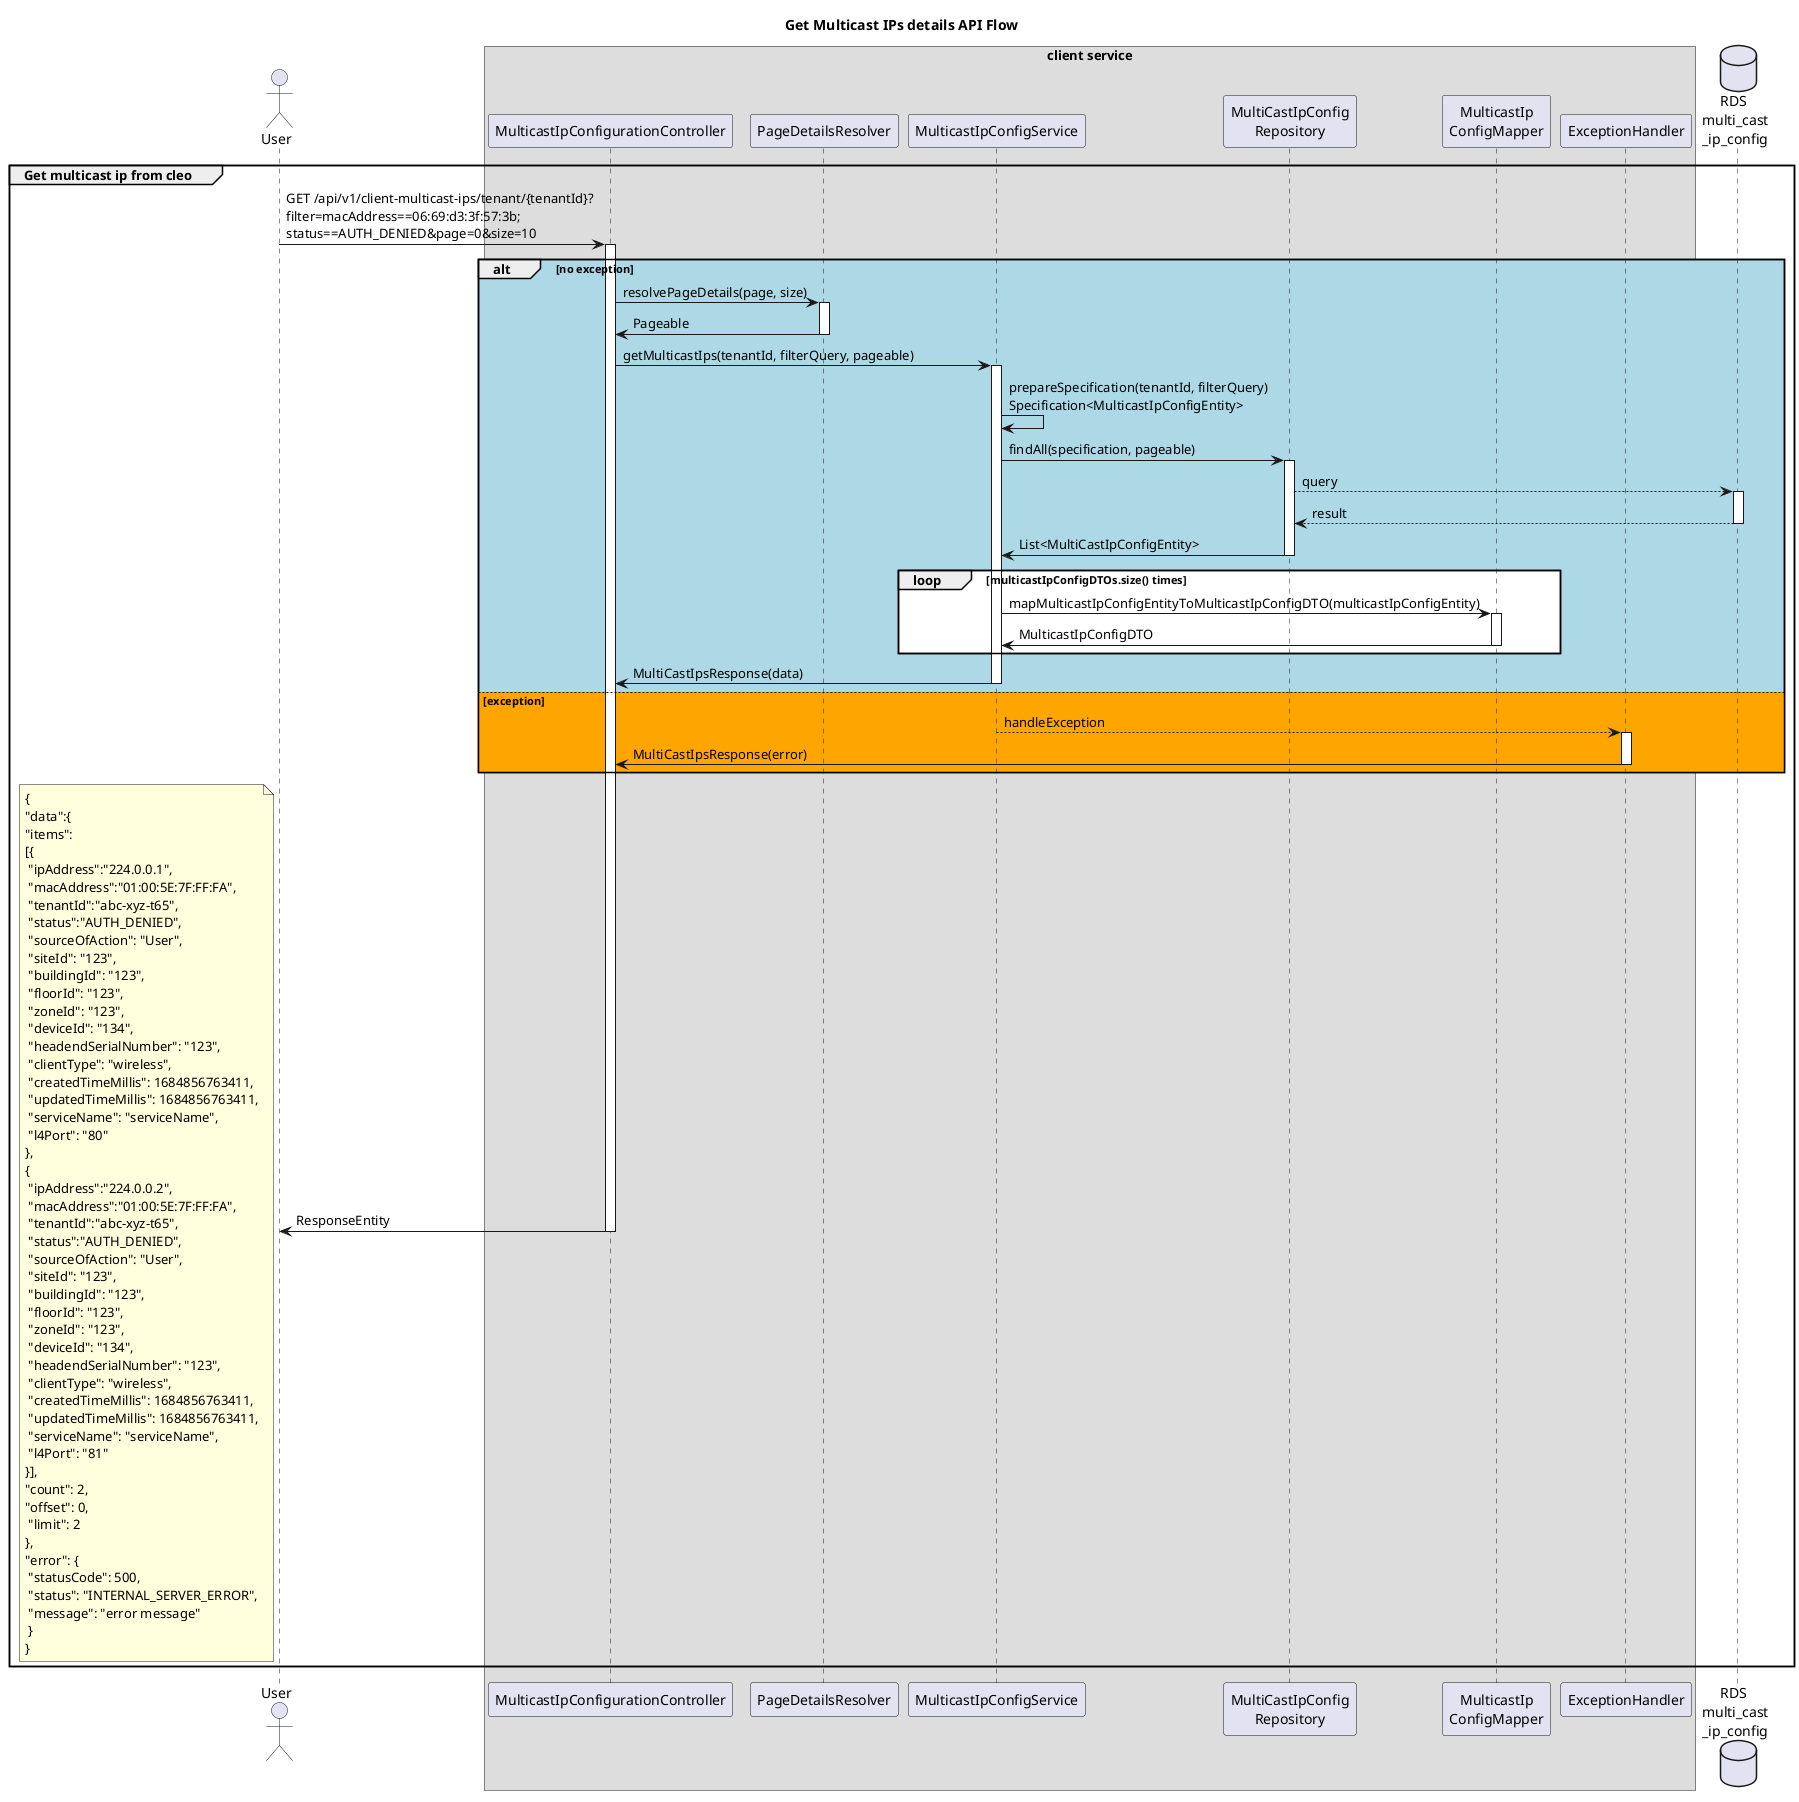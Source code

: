 @startuml

title Get Multicast IPs details API Flow

actor "User" as user
box "client service"
participant "MulticastIpConfigurationController" as mcc
participant "PageDetailsResolver" as pdr
participant "MulticastIpConfigService" as mcs
participant "MultiCastIpConfig\nRepository" as mcr
participant "MulticastIp\nConfigMapper" as mcm
participant "ExceptionHandler" as eh
end box
database "RDS \nmulti_cast\n_ip_config" as table

group Get multicast ip from cleo
	user -> mcc ++: GET /api/v1/client-multicast-ips/tenant/{tenantId}?\nfilter=macAddress==06:69:d3:3f:57:3b;\nstatus==AUTH_DENIED&page=0&size=10
	alt #LightBlue no exception
	    mcc -> pdr ++: resolvePageDetails(page, size)
	    pdr -> mcc --: Pageable
	    mcc -> mcs ++: getMulticastIps(tenantId, filterQuery, pageable)
	    mcs -> mcs : prepareSpecification(tenantId, filterQuery)\nSpecification<MulticastIpConfigEntity>
	    mcs -> mcr ++ : findAll(specification, pageable)
	    mcr --> table ++: query
	    table --> mcr --: result
	    mcr -> mcs -- : List<MultiCastIpConfigEntity>
      loop #White multicastIpConfigDTOs.size() times
        mcs -> mcm ++: mapMulticastIpConfigEntityToMulticastIpConfigDTO(multicastIpConfigEntity)
        mcm -> mcs --: MulticastIpConfigDTO
      end
    mcs -> mcc --: MultiCastIpsResponse(data)
	else #Orange exception
    mcs --> eh ++: handleException
    eh -> mcc --: MultiCastIpsResponse(error)
  end
  mcc -> user --: ResponseEntity
	note left: {\n"data":{\n"items":\n[{\n "ipAddress":"224.0.0.1",\n "macAddress":"01:00:5E:7F:FF:FA",\n "tenantId":"abc-xyz-t65",\n "status":"AUTH_DENIED",\n "sourceOfAction": "User",\n "siteId": "123",\n "buildingId": "123",\n "floorId": "123",\n "zoneId": "123",\n "deviceId": "134",\n "headendSerialNumber": "123",\n "clientType": "wireless",\n "createdTimeMillis": 1684856763411,\n "updatedTimeMillis": 1684856763411,\n "serviceName": "serviceName",\n "l4Port": "80"\n},\n{\n "ipAddress":"224.0.0.2",\n "macAddress":"01:00:5E:7F:FF:FA",\n "tenantId":"abc-xyz-t65",\n "status":"AUTH_DENIED",\n "sourceOfAction": "User",\n "siteId": "123",\n "buildingId": "123",\n "floorId": "123",\n "zoneId": "123",\n "deviceId": "134",\n "headendSerialNumber": "123",\n "clientType": "wireless",\n "createdTimeMillis": 1684856763411,\n "updatedTimeMillis": 1684856763411,\n "serviceName": "serviceName",\n "l4Port": "81"\n}],\n"count": 2,\n"offset": 0,\n "limit": 2\n},\n"error": {\n "statusCode": 500,\n "status": "INTERNAL_SERVER_ERROR",\n "message": "error message"\n }\n}
end

@enduml